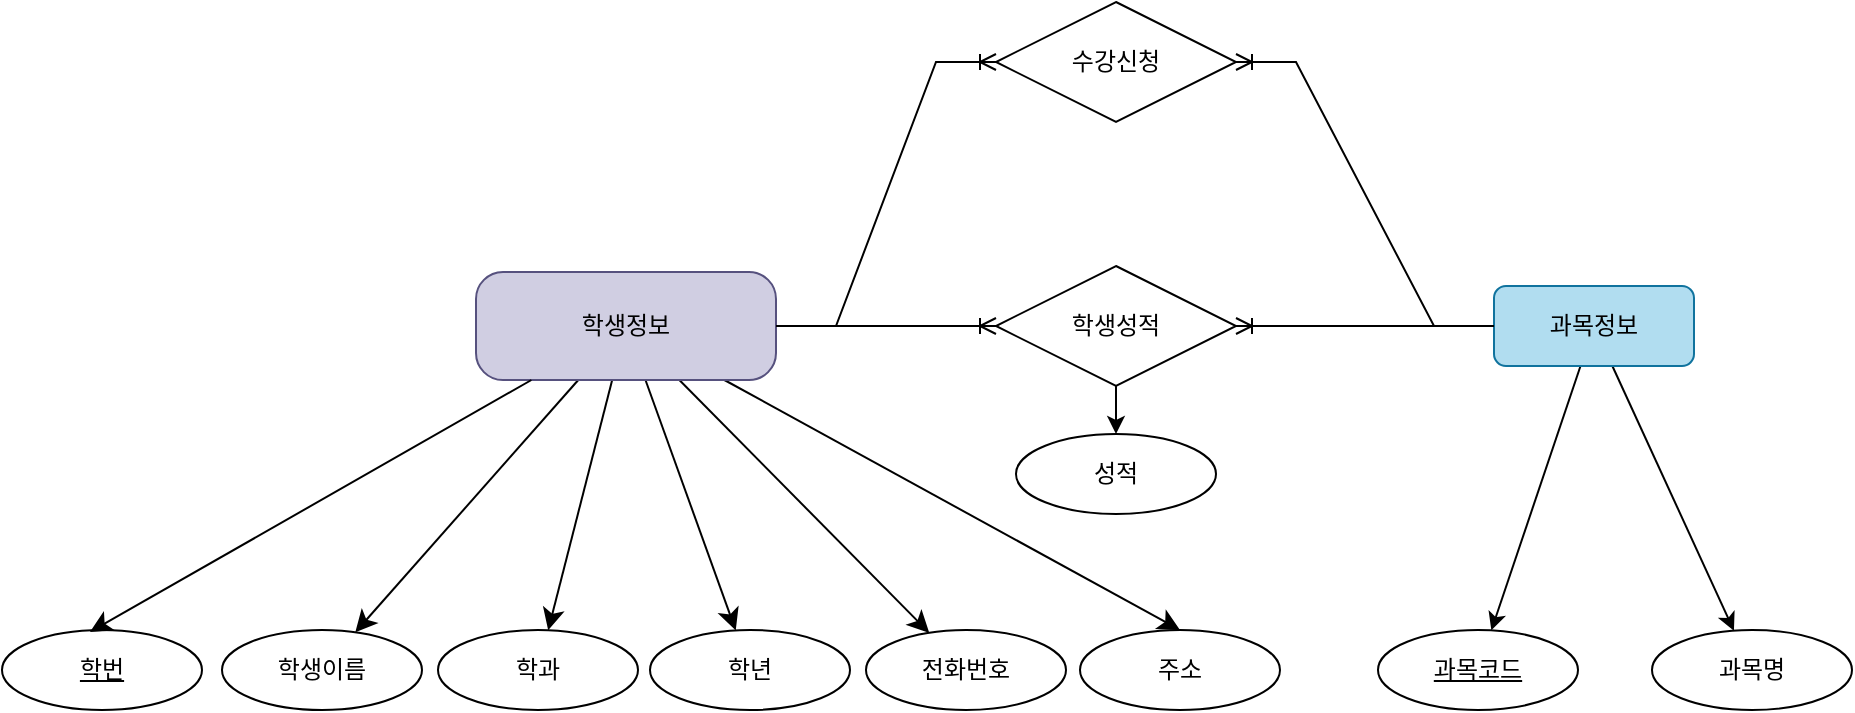 <mxfile version="24.7.1" type="device">
  <diagram name="페이지-1" id="5GgJ3suZmrngVTX2KaLc">
    <mxGraphModel dx="1820" dy="1558" grid="0" gridSize="10" guides="1" tooltips="1" connect="1" arrows="1" fold="1" page="0" pageScale="1" pageWidth="827" pageHeight="1169" math="0" shadow="0">
      <root>
        <mxCell id="0" />
        <mxCell id="1" parent="0" />
        <mxCell id="XtRkeNVS0C_kiaQZF2_L-6" value="학번" style="ellipse;whiteSpace=wrap;html=1;align=center;fontStyle=4;flipH=1;labelBackgroundColor=none;" parent="1" vertex="1">
          <mxGeometry x="-216" y="-179" width="100" height="40" as="geometry" />
        </mxCell>
        <mxCell id="XtRkeNVS0C_kiaQZF2_L-7" value="학생이름" style="ellipse;whiteSpace=wrap;html=1;align=center;flipH=1;labelBackgroundColor=none;" parent="1" vertex="1">
          <mxGeometry x="-106" y="-179" width="100" height="40" as="geometry" />
        </mxCell>
        <mxCell id="XtRkeNVS0C_kiaQZF2_L-9" value="학과" style="ellipse;whiteSpace=wrap;html=1;align=center;flipH=1;labelBackgroundColor=none;" parent="1" vertex="1">
          <mxGeometry x="2" y="-179" width="100" height="40" as="geometry" />
        </mxCell>
        <mxCell id="XtRkeNVS0C_kiaQZF2_L-10" value="학년" style="ellipse;whiteSpace=wrap;html=1;align=center;flipH=1;labelBackgroundColor=none;" parent="1" vertex="1">
          <mxGeometry x="108" y="-179" width="100" height="40" as="geometry" />
        </mxCell>
        <mxCell id="XtRkeNVS0C_kiaQZF2_L-11" value="전화번호" style="ellipse;whiteSpace=wrap;html=1;align=center;flipH=1;labelBackgroundColor=none;" parent="1" vertex="1">
          <mxGeometry x="216" y="-179" width="100" height="40" as="geometry" />
        </mxCell>
        <mxCell id="XtRkeNVS0C_kiaQZF2_L-12" value="주소" style="ellipse;whiteSpace=wrap;html=1;align=center;flipH=1;labelBackgroundColor=none;" parent="1" vertex="1">
          <mxGeometry x="323" y="-179" width="100" height="40" as="geometry" />
        </mxCell>
        <mxCell id="XtRkeNVS0C_kiaQZF2_L-19" style="edgeStyle=none;curved=1;rounded=0;orthogonalLoop=1;jettySize=auto;html=1;fontSize=12;startSize=8;endSize=8;labelBackgroundColor=none;fontColor=default;" parent="1" source="XtRkeNVS0C_kiaQZF2_L-17" target="XtRkeNVS0C_kiaQZF2_L-7" edge="1">
          <mxGeometry relative="1" as="geometry" />
        </mxCell>
        <mxCell id="XtRkeNVS0C_kiaQZF2_L-20" style="edgeStyle=none;curved=1;rounded=0;orthogonalLoop=1;jettySize=auto;html=1;fontSize=12;startSize=8;endSize=8;labelBackgroundColor=none;fontColor=default;" parent="1" source="XtRkeNVS0C_kiaQZF2_L-17" target="XtRkeNVS0C_kiaQZF2_L-9" edge="1">
          <mxGeometry relative="1" as="geometry" />
        </mxCell>
        <mxCell id="XtRkeNVS0C_kiaQZF2_L-21" style="edgeStyle=none;curved=1;rounded=0;orthogonalLoop=1;jettySize=auto;html=1;fontSize=12;startSize=8;endSize=8;labelBackgroundColor=none;fontColor=default;" parent="1" source="XtRkeNVS0C_kiaQZF2_L-17" target="XtRkeNVS0C_kiaQZF2_L-10" edge="1">
          <mxGeometry relative="1" as="geometry" />
        </mxCell>
        <mxCell id="XtRkeNVS0C_kiaQZF2_L-22" style="edgeStyle=none;curved=1;rounded=0;orthogonalLoop=1;jettySize=auto;html=1;fontSize=12;startSize=8;endSize=8;labelBackgroundColor=none;fontColor=default;" parent="1" source="XtRkeNVS0C_kiaQZF2_L-17" target="XtRkeNVS0C_kiaQZF2_L-11" edge="1">
          <mxGeometry relative="1" as="geometry" />
        </mxCell>
        <mxCell id="XtRkeNVS0C_kiaQZF2_L-23" style="edgeStyle=none;curved=1;rounded=0;orthogonalLoop=1;jettySize=auto;html=1;entryX=0.5;entryY=0;entryDx=0;entryDy=0;fontSize=12;startSize=8;endSize=8;labelBackgroundColor=none;fontColor=default;" parent="1" source="XtRkeNVS0C_kiaQZF2_L-17" target="XtRkeNVS0C_kiaQZF2_L-12" edge="1">
          <mxGeometry relative="1" as="geometry" />
        </mxCell>
        <mxCell id="XtRkeNVS0C_kiaQZF2_L-17" value="학생정보" style="rounded=1;arcSize=25;whiteSpace=wrap;html=1;align=center;labelBackgroundColor=none;fillColor=#d0cee2;strokeColor=#56517e;" parent="1" vertex="1">
          <mxGeometry x="21" y="-358" width="150" height="54" as="geometry" />
        </mxCell>
        <mxCell id="XtRkeNVS0C_kiaQZF2_L-18" style="rounded=0;orthogonalLoop=1;jettySize=auto;html=1;entryX=0.56;entryY=0.025;entryDx=0;entryDy=0;entryPerimeter=0;fontSize=12;startSize=8;endSize=8;labelBackgroundColor=none;fontColor=default;" parent="1" source="XtRkeNVS0C_kiaQZF2_L-17" target="XtRkeNVS0C_kiaQZF2_L-6" edge="1">
          <mxGeometry relative="1" as="geometry" />
        </mxCell>
        <mxCell id="Zvrs0y6znYgB0X6T7Zx9-7" style="rounded=0;orthogonalLoop=1;jettySize=auto;html=1;" parent="1" source="Zvrs0y6znYgB0X6T7Zx9-4" target="Zvrs0y6znYgB0X6T7Zx9-6" edge="1">
          <mxGeometry relative="1" as="geometry" />
        </mxCell>
        <mxCell id="Zvrs0y6znYgB0X6T7Zx9-8" style="rounded=0;orthogonalLoop=1;jettySize=auto;html=1;" parent="1" source="Zvrs0y6znYgB0X6T7Zx9-4" target="Zvrs0y6znYgB0X6T7Zx9-5" edge="1">
          <mxGeometry relative="1" as="geometry" />
        </mxCell>
        <mxCell id="Zvrs0y6znYgB0X6T7Zx9-4" value="과목정보" style="whiteSpace=wrap;html=1;align=center;rounded=1;fillColor=#b1ddf0;strokeColor=#10739e;" parent="1" vertex="1">
          <mxGeometry x="530" y="-351" width="100" height="40" as="geometry" />
        </mxCell>
        <mxCell id="Zvrs0y6znYgB0X6T7Zx9-5" value="과목명" style="ellipse;whiteSpace=wrap;html=1;align=center;" parent="1" vertex="1">
          <mxGeometry x="609" y="-179" width="100" height="40" as="geometry" />
        </mxCell>
        <mxCell id="Zvrs0y6znYgB0X6T7Zx9-6" value="과목코드" style="ellipse;whiteSpace=wrap;html=1;align=center;fontStyle=4;" parent="1" vertex="1">
          <mxGeometry x="472" y="-179" width="100" height="40" as="geometry" />
        </mxCell>
        <mxCell id="Zvrs0y6znYgB0X6T7Zx9-10" value="수강신청" style="shape=rhombus;perimeter=rhombusPerimeter;whiteSpace=wrap;html=1;align=center;" parent="1" vertex="1">
          <mxGeometry x="281" y="-493" width="120" height="60" as="geometry" />
        </mxCell>
        <mxCell id="Zvrs0y6znYgB0X6T7Zx9-11" value="" style="edgeStyle=entityRelationEdgeStyle;fontSize=12;html=1;endArrow=ERoneToMany;rounded=0;exitX=1;exitY=0.5;exitDx=0;exitDy=0;" parent="1" source="XtRkeNVS0C_kiaQZF2_L-17" target="Zvrs0y6znYgB0X6T7Zx9-10" edge="1">
          <mxGeometry width="100" height="100" relative="1" as="geometry">
            <mxPoint x="96" y="-358" as="sourcePoint" />
            <mxPoint x="344" y="-282" as="targetPoint" />
            <Array as="points">
              <mxPoint x="110" y="-401" />
              <mxPoint x="126" y="-444" />
              <mxPoint x="130" y="-441" />
            </Array>
          </mxGeometry>
        </mxCell>
        <mxCell id="Zvrs0y6znYgB0X6T7Zx9-12" value="" style="edgeStyle=entityRelationEdgeStyle;fontSize=12;html=1;endArrow=ERoneToMany;rounded=0;exitX=0;exitY=0.5;exitDx=0;exitDy=0;" parent="1" source="Zvrs0y6znYgB0X6T7Zx9-4" target="Zvrs0y6znYgB0X6T7Zx9-10" edge="1">
          <mxGeometry width="100" height="100" relative="1" as="geometry">
            <mxPoint x="244" y="-182" as="sourcePoint" />
            <mxPoint x="438" y="-446" as="targetPoint" />
          </mxGeometry>
        </mxCell>
        <mxCell id="jJdWzN7uTufupUDOGxtv-3" style="edgeStyle=orthogonalEdgeStyle;rounded=0;orthogonalLoop=1;jettySize=auto;html=1;exitX=0.5;exitY=1;exitDx=0;exitDy=0;entryX=0.5;entryY=0;entryDx=0;entryDy=0;" edge="1" parent="1" source="Zvrs0y6znYgB0X6T7Zx9-13" target="jJdWzN7uTufupUDOGxtv-2">
          <mxGeometry relative="1" as="geometry" />
        </mxCell>
        <mxCell id="Zvrs0y6znYgB0X6T7Zx9-13" value="학생성적" style="shape=rhombus;perimeter=rhombusPerimeter;whiteSpace=wrap;html=1;align=center;" parent="1" vertex="1">
          <mxGeometry x="281" y="-361" width="120" height="60" as="geometry" />
        </mxCell>
        <mxCell id="Zvrs0y6znYgB0X6T7Zx9-14" value="" style="edgeStyle=entityRelationEdgeStyle;fontSize=12;html=1;endArrow=ERoneToMany;rounded=0;entryX=0;entryY=0.5;entryDx=0;entryDy=0;" parent="1" source="XtRkeNVS0C_kiaQZF2_L-17" target="Zvrs0y6znYgB0X6T7Zx9-13" edge="1">
          <mxGeometry width="100" height="100" relative="1" as="geometry">
            <mxPoint x="224" y="-182" as="sourcePoint" />
            <mxPoint x="324" y="-282" as="targetPoint" />
          </mxGeometry>
        </mxCell>
        <mxCell id="Zvrs0y6znYgB0X6T7Zx9-15" value="" style="edgeStyle=entityRelationEdgeStyle;fontSize=12;html=1;endArrow=ERoneToMany;rounded=0;entryX=1;entryY=0.5;entryDx=0;entryDy=0;exitX=0;exitY=0.5;exitDx=0;exitDy=0;" parent="1" source="Zvrs0y6znYgB0X6T7Zx9-4" target="Zvrs0y6znYgB0X6T7Zx9-13" edge="1">
          <mxGeometry width="100" height="100" relative="1" as="geometry">
            <mxPoint x="224" y="-182" as="sourcePoint" />
            <mxPoint x="324" y="-282" as="targetPoint" />
          </mxGeometry>
        </mxCell>
        <mxCell id="jJdWzN7uTufupUDOGxtv-2" value="성적" style="ellipse;whiteSpace=wrap;html=1;align=center;" vertex="1" parent="1">
          <mxGeometry x="291" y="-277" width="100" height="40" as="geometry" />
        </mxCell>
      </root>
    </mxGraphModel>
  </diagram>
</mxfile>
